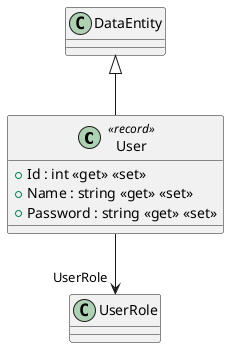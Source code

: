 @startuml
class User <<record>> {
    + Id : int <<get>> <<set>>
    + Name : string <<get>> <<set>>
    + Password : string <<get>> <<set>>
}
DataEntity <|-- User
User --> "UserRole" UserRole
@enduml
